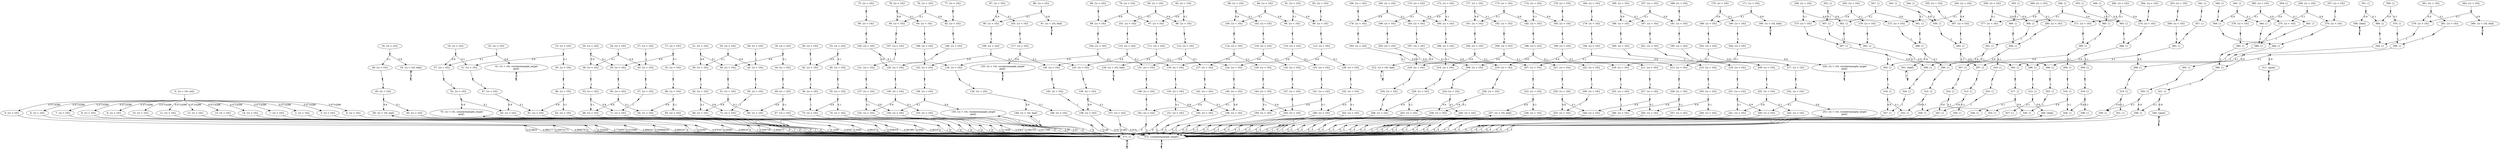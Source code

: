 digraph model {
	0 [ label = "0: {(c < 10), init}" ];
	1 [ label = "1: {(c < 10)}" ];
	2 [ label = "2: {(c < 10)}" ];
	3 [ label = "3: {(c < 10)}" ];
	4 [ label = "4: {(c < 10)}" ];
	5 [ label = "5: {(c < 10)}" ];
	6 [ label = "6: {(c < 10)}" ];
	7 [ label = "7: {(c < 10)}" ];
	8 [ label = "8: {(c < 10)}" ];
	9 [ label = "9: {(c < 10)}" ];
	10 [ label = "10: {(c < 10)}" ];
	11 [ label = "11: {(c < 10)}" ];
	12 [ label = "12: {(c < 10)}" ];
	13 [ label = "13: {(c < 10)}" ];
	14 [ label = "14: {(c < 10)}" ];
	15 [ label = "15: {(c < 10)}" ];
	16 [ label = "16: {(c < 10)}" ];
	17 [ label = "17: {(c < 10)}" ];
	18 [ label = "18: {(c < 10)}" ];
	19 [ label = "19: {(c < 10)}" ];
	20 [ label = "20: {(c < 10)}" ];
	21 [ label = "21: {(c < 10)}" ];
	22 [ label = "22: {(c < 10)}" ];
	23 [ label = "23: {(c < 10)}" ];
	24 [ label = "24: {(c < 10)}" ];
	25 [ label = "25: {(c < 10)}" ];
	26 [ label = "26: {(c < 10)}" ];
	27 [ label = "27: {(c < 10)}" ];
	28 [ label = "28: {(c < 10)}" ];
	29 [ label = "29: {(c < 10)}" ];
	30 [ label = "30: {(c < 10)}" ];
	31 [ label = "31: {(c < 10)}" ];
	32 [ label = "32: {(c < 10)}" ];
	33 [ label = "33: {(c < 10), bad}" ];
	34 [ label = "34: {(c < 10)}" ];
	35 [ label = "35: {(c < 10)}" ];
	36 [ label = "36: {(c < 10)}" ];
	37 [ label = "37: {(c < 10)}" ];
	38 [ label = "38: {(c < 10)}" ];
	39 [ label = "39: {(c < 10)}" ];
	40 [ label = "40: {(c < 10)}" ];
	41 [ label = "41: {(c < 10), counterexample_target
goal}" ];
	42 [ label = "42: {(c < 10)}" ];
	43 [ label = "43: {(c < 10)}" ];
	44 [ label = "44: {(c < 10)}" ];
	45 [ label = "45: {(c < 10)}" ];
	46 [ label = "46: {(c < 10)}" ];
	47 [ label = "47: {(c < 10)}" ];
	48 [ label = "48: {(c < 10)}" ];
	49 [ label = "49: {(c < 10)}" ];
	50 [ label = "50: {(c < 10)}" ];
	51 [ label = "51: {(c < 10)}" ];
	52 [ label = "52: {(c < 10)}" ];
	53 [ label = "53: {(c < 10)}" ];
	54 [ label = "54: {(c < 10)}" ];
	55 [ label = "55: {(c < 10)}" ];
	56 [ label = "56: {(c < 10)}" ];
	57 [ label = "57: {(c < 10)}" ];
	58 [ label = "58: {(c < 10)}" ];
	59 [ label = "59: {(c < 10), bad}" ];
	60 [ label = "60: {(c < 10)}" ];
	61 [ label = "61: {(c < 10)}" ];
	62 [ label = "62: {(c < 10)}" ];
	63 [ label = "63: {(c < 10)}" ];
	64 [ label = "64: {(c < 10)}" ];
	65 [ label = "65: {(c < 10)}" ];
	66 [ label = "66: {(c < 10)}" ];
	67 [ label = "67: {(c < 10)}" ];
	68 [ label = "68: {(c < 10)}" ];
	69 [ label = "69: {(c < 10)}" ];
	70 [ label = "70: {(c < 10), counterexample_target
goal}" ];
	71 [ label = "71: {(c < 10)}" ];
	72 [ label = "72: {(c < 10)}" ];
	73 [ label = "73: {(c < 10)}" ];
	74 [ label = "74: {(c < 10)}" ];
	75 [ label = "75: {(c < 10)}" ];
	76 [ label = "76: {(c < 10)}" ];
	77 [ label = "77: {(c < 10)}" ];
	78 [ label = "78: {(c < 10)}" ];
	79 [ label = "79: {(c < 10)}" ];
	80 [ label = "80: {(c < 10)}" ];
	81 [ label = "81: {(c < 10)}" ];
	82 [ label = "82: {(c < 10)}" ];
	83 [ label = "83: {(c < 10)}" ];
	84 [ label = "84: {(c < 10)}" ];
	85 [ label = "85: {(c < 10)}" ];
	86 [ label = "86: {(c < 10)}" ];
	87 [ label = "87: {(c < 10)}" ];
	88 [ label = "88: {(c < 10)}" ];
	89 [ label = "89: {(c < 10)}" ];
	90 [ label = "90: {(c < 10)}" ];
	91 [ label = "91: {(c < 10), bad}" ];
	92 [ label = "92: {(c < 10)}" ];
	93 [ label = "93: {(c < 10)}" ];
	94 [ label = "94: {(c < 10)}" ];
	95 [ label = "95: {(c < 10)}" ];
	96 [ label = "96: {(c < 10)}" ];
	97 [ label = "97: {(c < 10)}" ];
	98 [ label = "98: {(c < 10)}" ];
	99 [ label = "99: {(c < 10)}" ];
	100 [ label = "100: {(c < 10)}" ];
	101 [ label = "101: {(c < 10)}" ];
	102 [ label = "102: {(c < 10)}" ];
	103 [ label = "103: {(c < 10)}" ];
	104 [ label = "104: {(c < 10)}" ];
	105 [ label = "105: {(c < 10)}" ];
	106 [ label = "106: {(c < 10)}" ];
	107 [ label = "107: {(c < 10)}" ];
	108 [ label = "108: {(c < 10)}" ];
	109 [ label = "109: {(c < 10)}" ];
	110 [ label = "110: {(c < 10)}" ];
	111 [ label = "111: {(c < 10)}" ];
	112 [ label = "112: {(c < 10)}" ];
	113 [ label = "113: {(c < 10)}" ];
	114 [ label = "114: {(c < 10)}" ];
	115 [ label = "115: {(c < 10)}" ];
	116 [ label = "116: {(c < 10)}" ];
	117 [ label = "117: {(c < 10)}" ];
	118 [ label = "118: {(c < 10)}" ];
	119 [ label = "119: {(c < 10)}" ];
	120 [ label = "120: {(c < 10)}" ];
	121 [ label = "121: {(c < 10)}" ];
	122 [ label = "122: {(c < 10)}" ];
	123 [ label = "123: {(c < 10)}" ];
	124 [ label = "124: {(c < 10)}" ];
	125 [ label = "125: {(c < 10)}" ];
	126 [ label = "126: {(c < 10), bad}" ];
	127 [ label = "127: {(c < 10)}" ];
	128 [ label = "128: {(c < 10)}" ];
	129 [ label = "129: {(c < 10)}" ];
	130 [ label = "130: {(c < 10)}" ];
	131 [ label = "131: {(c < 10)}" ];
	132 [ label = "132: {(c < 10)}" ];
	133 [ label = "133: {(c < 10), counterexample_target
goal}" ];
	134 [ label = "134: {(c < 10)}" ];
	135 [ label = "135: {(c < 10)}" ];
	136 [ label = "136: {(c < 10)}" ];
	137 [ label = "137: {(c < 10)}" ];
	138 [ label = "138: {(c < 10)}" ];
	139 [ label = "139: {(c < 10)}" ];
	140 [ label = "140: {(c < 10)}" ];
	141 [ label = "141: {(c < 10)}" ];
	142 [ label = "142: {(c < 10)}" ];
	143 [ label = "143: {(c < 10)}" ];
	144 [ label = "144: {(c < 10)}" ];
	145 [ label = "145: {(c < 10)}" ];
	146 [ label = "146: {(c < 10)}" ];
	147 [ label = "147: {(c < 10)}" ];
	148 [ label = "148: {(c < 10), bad}" ];
	149 [ label = "149: {(c < 10)}" ];
	150 [ label = "150: {(c < 10)}" ];
	151 [ label = "151: {(c < 10)}" ];
	152 [ label = "152: {(c < 10)}" ];
	153 [ label = "153: {(c < 10)}" ];
	154 [ label = "154: {(c < 10)}" ];
	155 [ label = "155: {(c < 10), counterexample_target
goal}" ];
	156 [ label = "156: {(c < 10)}" ];
	157 [ label = "157: {(c < 10)}" ];
	158 [ label = "158: {(c < 10)}" ];
	159 [ label = "159: {(c < 10)}" ];
	160 [ label = "160: {(c < 10)}" ];
	161 [ label = "161: {(c < 10)}" ];
	162 [ label = "162: {(c < 10)}" ];
	163 [ label = "163: {(c < 10)}" ];
	164 [ label = "164: {(c < 10)}" ];
	165 [ label = "165: {(c < 10)}" ];
	166 [ label = "166: {(c < 10)}" ];
	167 [ label = "167: {(c < 10)}" ];
	168 [ label = "168: {(c < 10)}" ];
	169 [ label = "169: {(c < 10)}" ];
	170 [ label = "170: {(c < 10)}" ];
	171 [ label = "171: {(c < 10)}" ];
	172 [ label = "172: {(c < 10)}" ];
	173 [ label = "173: {(c < 10)}" ];
	174 [ label = "174: {(c < 10)}" ];
	175 [ label = "175: {(c < 10)}" ];
	176 [ label = "176: {(c < 10)}" ];
	177 [ label = "177: {(c < 10)}" ];
	178 [ label = "178: {(c < 10)}" ];
	179 [ label = "179: {(c < 10)}" ];
	180 [ label = "180: {(c < 10), bad}" ];
	181 [ label = "181: {(c < 10)}" ];
	182 [ label = "182: {(c < 10)}" ];
	183 [ label = "183: {(c < 10)}" ];
	184 [ label = "184: {(c < 10)}" ];
	185 [ label = "185: {(c < 10)}" ];
	186 [ label = "186: {(c < 10)}" ];
	187 [ label = "187: {(c < 10)}" ];
	188 [ label = "188: {(c < 10)}" ];
	189 [ label = "189: {(c < 10)}" ];
	190 [ label = "190: {(c < 10)}" ];
	191 [ label = "191: {(c < 10)}" ];
	192 [ label = "192: {(c < 10)}" ];
	193 [ label = "193: {(c < 10)}" ];
	194 [ label = "194: {(c < 10)}" ];
	195 [ label = "195: {(c < 10)}" ];
	196 [ label = "196: {(c < 10)}" ];
	197 [ label = "197: {(c < 10)}" ];
	198 [ label = "198: {(c < 10)}" ];
	199 [ label = "199: {(c < 10)}" ];
	200 [ label = "200: {(c < 10)}" ];
	201 [ label = "201: {(c < 10)}" ];
	202 [ label = "202: {(c < 10)}" ];
	203 [ label = "203: {(c < 10)}" ];
	204 [ label = "204: {(c < 10)}" ];
	205 [ label = "205: {(c < 10)}" ];
	206 [ label = "206: {(c < 10)}" ];
	207 [ label = "207: {(c < 10)}" ];
	208 [ label = "208: {(c < 10)}" ];
	209 [ label = "209: {(c < 10)}" ];
	210 [ label = "210: {(c < 10)}" ];
	211 [ label = "211: {(c < 10)}" ];
	212 [ label = "212: {(c < 10), bad}" ];
	213 [ label = "213: {(c < 10)}" ];
	214 [ label = "214: {(c < 10)}" ];
	215 [ label = "215: {(c < 10)}" ];
	216 [ label = "216: {(c < 10)}" ];
	217 [ label = "217: {(c < 10)}" ];
	218 [ label = "218: {(c < 10)}" ];
	219 [ label = "219: {(c < 10)}" ];
	220 [ label = "220: {(c < 10), counterexample_target
goal}" ];
	221 [ label = "221: {(c < 10)}" ];
	222 [ label = "222: {(c < 10)}" ];
	223 [ label = "223: {(c < 10)}" ];
	224 [ label = "224: {(c < 10)}" ];
	225 [ label = "225: {(c < 10)}" ];
	226 [ label = "226: {(c < 10)}" ];
	227 [ label = "227: {(c < 10)}" ];
	228 [ label = "228: {(c < 10)}" ];
	229 [ label = "229: {(c < 10)}" ];
	230 [ label = "230: {(c < 10)}" ];
	231 [ label = "231: {(c < 10)}" ];
	232 [ label = "232: {(c < 10)}" ];
	233 [ label = "233: {(c < 10)}" ];
	234 [ label = "234: {(c < 10)}" ];
	235 [ label = "235: {(c < 10)}" ];
	236 [ label = "236: {(c < 10)}" ];
	237 [ label = "237: {(c < 10), bad}" ];
	238 [ label = "238: {(c < 10)}" ];
	239 [ label = "239: {(c < 10)}" ];
	240 [ label = "240: {(c < 10)}" ];
	241 [ label = "241: {(c < 10)}" ];
	242 [ label = "242: {(c < 10)}" ];
	243 [ label = "243: {(c < 10)}" ];
	244 [ label = "244: {(c < 10)}" ];
	245 [ label = "245: {(c < 10)}" ];
	246 [ label = "246: {(c < 10)}" ];
	247 [ label = "247: {(c < 10)}" ];
	248 [ label = "248: {(c < 10)}" ];
	249 [ label = "249: {(c < 10)}" ];
	250 [ label = "250: {(c < 10)}" ];
	251 [ label = "251: {(c < 10), counterexample_target
goal}" ];
	252 [ label = "252: {(c < 10)}" ];
	253 [ label = "253: {(c < 10)}" ];
	254 [ label = "254: {(c < 10)}" ];
	255 [ label = "255: {(c < 10)}" ];
	256 [ label = "256: {(c < 10)}" ];
	257 [ label = "257: {(c < 10)}" ];
	258 [ label = "258: {(c < 10)}" ];
	259 [ label = "259: {(c < 10)}" ];
	260 [ label = "260: {(c < 10)}" ];
	261 [ label = "261: {(c < 10)}" ];
	262 [ label = "262: {(c < 10)}" ];
	263 [ label = "263: {(c < 10)}" ];
	264 [ label = "264: {(c < 10)}" ];
	265 [ label = "265: {(c < 10)}" ];
	266 [ label = "266: {(c < 10)}" ];
	267 [ label = "267: {(c < 10)}" ];
	268 [ label = "268: {(c < 10)}" ];
	269 [ label = "269: {(c < 10), bad}" ];
	270 [ label = "270: {(c < 10)}" ];
	271 [ label = "271: {(c < 10)}" ];
	272 [ label = "272: {(c < 10)}" ];
	273 [ label = "273: {(c < 10)}" ];
	274 [ label = "274: {(c < 10)}" ];
	275 [ label = "275: {(c < 10)}" ];
	276 [ label = "276: {(c < 10)}" ];
	277 [ label = "277: {(c < 10)}" ];
	278 [ label = "278: {(c < 10)}" ];
	279 [ label = "279: {(c < 10)}" ];
	280 [ label = "280: {(c < 10)}" ];
	281 [ label = "281: {(c < 10)}" ];
	282 [ label = "282: {}" ];
	283 [ label = "283: {}" ];
	284 [ label = "284: {}" ];
	285 [ label = "285: {}" ];
	286 [ label = "286: {}" ];
	287 [ label = "287: {}" ];
	288 [ label = "288: {}" ];
	289 [ label = "289: {}" ];
	290 [ label = "290: {}" ];
	291 [ label = "291: {}" ];
	292 [ label = "292: {}" ];
	293 [ label = "293: {}" ];
	294 [ label = "294: {}" ];
	295 [ label = "295: {}" ];
	296 [ label = "296: {}" ];
	297 [ label = "297: {}" ];
	298 [ label = "298: {}" ];
	299 [ label = "299: {}" ];
	300 [ label = "300: {}" ];
	301 [ label = "301: {bad}" ];
	302 [ label = "302: {}" ];
	303 [ label = "303: {}" ];
	304 [ label = "304: {}" ];
	305 [ label = "305: {}" ];
	306 [ label = "306: {}" ];
	307 [ label = "307: {}" ];
	308 [ label = "308: {}" ];
	309 [ label = "309: {}" ];
	310 [ label = "310: {}" ];
	311 [ label = "311: {goal}" ];
	312 [ label = "312: {}" ];
	313 [ label = "313: {}" ];
	314 [ label = "314: {}" ];
	315 [ label = "315: {}" ];
	316 [ label = "316: {}" ];
	317 [ label = "317: {}" ];
	318 [ label = "318: {}" ];
	319 [ label = "319: {}" ];
	320 [ label = "320: {}" ];
	321 [ label = "321: {}" ];
	322 [ label = "322: {}" ];
	323 [ label = "323: {}" ];
	324 [ label = "324: {}" ];
	325 [ label = "325: {}" ];
	326 [ label = "326: {bad}" ];
	327 [ label = "327: {}" ];
	328 [ label = "328: {}" ];
	329 [ label = "329: {}" ];
	330 [ label = "330: {}" ];
	331 [ label = "331: {}" ];
	332 [ label = "332: {}" ];
	333 [ label = "333: {}" ];
	334 [ label = "334: {}" ];
	335 [ label = "335: {}" ];
	336 [ label = "336: {}" ];
	337 [ label = "337: {}" ];
	338 [ label = "338: {}" ];
	339 [ label = "339: {}" ];
	340 [ label = "340: {goal}" ];
	341 [ label = "341: {}" ];
	342 [ label = "342: {}" ];
	343 [ label = "343: {}" ];
	344 [ label = "344: {}" ];
	345 [ label = "345: {}" ];
	346 [ label = "346: {}" ];
	347 [ label = "347: {}" ];
	348 [ label = "348: {}" ];
	349 [ label = "349: {}" ];
	350 [ label = "350: {}" ];
	351 [ label = "351: {}" ];
	352 [ label = "352: {}" ];
	353 [ label = "353: {}" ];
	354 [ label = "354: {}" ];
	355 [ label = "355: {}" ];
	356 [ label = "356: {}" ];
	357 [ label = "357: {}" ];
	358 [ label = "358: {bad}" ];
	359 [ label = "359: {}" ];
	360 [ label = "360: {}" ];
	361 [ label = "361: {}" ];
	362 [ label = "362: {}" ];
	363 [ label = "363: {}" ];
	364 [ label = "364: {}" ];
	365 [ label = "365: {}" ];
	366 [ label = "366: {}" ];
	367 [ label = "367: {}" ];
	368 [ label = "368: {}" ];
	369 [ label = "369: {}" ];
	370 [ label = "370: {}" ];
	371 [ label = "371: {}" ];
	372 [ label = "372: {counterexample_target}" ];
	"0c0" [shape = "point"];
	0 -> "0c0";
	"0c0" -> 1 [ label= "0.0714286" ];
	"0c0" -> 2 [ label= "0.0714286" ];
	"0c0" -> 3 [ label= "0.0714286" ];
	"0c0" -> 4 [ label= "0.0714286" ];
	"0c0" -> 5 [ label= "0.0714286" ];
	"0c0" -> 6 [ label= "0.0714286" ];
	"0c0" -> 7 [ label= "0.0714286" ];
	"0c0" -> 8 [ label= "0.0714286" ];
	"0c0" -> 9 [ label= "0.0714286" ];
	"0c0" -> 10 [ label= "0.0714286" ];
	"0c0" -> 11 [ label= "0.0714286" ];
	"0c0" -> 12 [ label= "0.0714286" ];
	"0c0" -> 13 [ label= "0.0714286" ];
	"0c0" -> 14 [ label= "0.0714286" ];
	"1c0" [shape = "point"];
	1 -> "1c0";
	"1c0" -> 371 [ label= "0.000729" ];
	"1c0" -> 372 [ label= "0.999271" ];
	"2c0" [shape = "point"];
	2 -> "2c0";
	"2c0" -> 371 [ label= "0" ];
	"2c0" -> 372 [ label= "1" ];
	"3c0" [shape = "point"];
	3 -> "3c0";
	"3c0" -> 371 [ label= "0" ];
	"3c0" -> 372 [ label= "1" ];
	"4c0" [shape = "point"];
	4 -> "4c0";
	"4c0" -> 371 [ label= "0" ];
	"4c0" -> 372 [ label= "1" ];
	"5c0" [shape = "point"];
	5 -> "5c0";
	"5c0" -> 371 [ label= "0.014823" ];
	"5c0" -> 372 [ label= "0.985177" ];
	"6c0" [shape = "point"];
	6 -> "6c0";
	"6c0" -> 371 [ label= "0.00072171" ];
	"6c0" -> 372 [ label= "0.999278" ];
	"7c0" [shape = "point"];
	7 -> "7c0";
	"7c0" -> 371 [ label= "0" ];
	"7c0" -> 372 [ label= "1" ];
	"8c0" [shape = "point"];
	8 -> "8c0";
	"8c0" -> 371 [ label= "0.225045" ];
	"8c0" -> 372 [ label= "0.774955" ];
	"9c0" [shape = "point"];
	9 -> "9c0";
	"9c0" -> 371 [ label= "0.015569" ];
	"9c0" -> 372 [ label= "0.984431" ];
	"10c0" [shape = "point"];
	10 -> "10c0";
	"10c0" -> 371 [ label= "0.00080919" ];
	"10c0" -> 372 [ label= "0.999191" ];
	"11c0" [shape = "point"];
	11 -> "11c0";
	"11c0" -> 371 [ label= "0" ];
	"11c0" -> 372 [ label= "1" ];
	"12c0" [shape = "point"];
	12 -> "12c0";
	"12c0" -> 371 [ label= "0.02367" ];
	"12c0" -> 372 [ label= "0.97633" ];
	"13c0" [shape = "point"];
	13 -> "13c0";
	"13c0" -> 371 [ label= "0.00081" ];
	"13c0" -> 372 [ label= "0.99919" ];
	"14c0" [shape = "point"];
	14 -> "14c0";
	"14c0" -> 371 [ label= "0" ];
	"14c0" -> 372 [ label= "1" ];
	"15c0" [shape = "point"];
	15 -> "15c0";
	"15c0" -> 30 [ label= "0.1" ];
	"15c0" -> 31 [ label= "0.9" ];
	"16c0" [shape = "point"];
	16 -> "16c0";
	"16c0" -> 29 [ label= "0.1" ];
	"16c0" -> 33 [ label= "0.9" ];
	"17c0" [shape = "point"];
	17 -> "17c0";
	"17c0" -> 32 [ label= "0.1" ];
	"17c0" -> 35 [ label= "0.9" ];
	"18c0" [shape = "point"];
	18 -> "18c0";
	"18c0" -> 34 [ label= "0.1" ];
	"18c0" -> 36 [ label= "0.9" ];
	"19c0" [shape = "point"];
	19 -> "19c0";
	"19c0" -> 31 [ label= "0.1" ];
	"19c0" -> 37 [ label= "0.9" ];
	"20c0" [shape = "point"];
	20 -> "20c0";
	"20c0" -> 35 [ label= "0.1" ];
	"20c0" -> 38 [ label= "0.9" ];
	"21c0" [shape = "point"];
	21 -> "21c0";
	"21c0" -> 36 [ label= "0.1" ];
	"21c0" -> 39 [ label= "0.9" ];
	"22c0" [shape = "point"];
	22 -> "22c0";
	"22c0" -> 37 [ label= "0.1" ];
	"22c0" -> 41 [ label= "0.9" ];
	"23c0" [shape = "point"];
	23 -> "23c0";
	"23c0" -> 40 [ label= "0.1" ];
	"23c0" -> 42 [ label= "0.9" ];
	"24c0" [shape = "point"];
	24 -> "24c0";
	"24c0" -> 38 [ label= "0.1" ];
	"24c0" -> 43 [ label= "0.9" ];
	"25c0" [shape = "point"];
	25 -> "25c0";
	"25c0" -> 39 [ label= "0.1" ];
	"25c0" -> 44 [ label= "0.9" ];
	"26c0" [shape = "point"];
	26 -> "26c0";
	"26c0" -> 42 [ label= "1" ];
	"27c0" [shape = "point"];
	27 -> "27c0";
	"27c0" -> 43 [ label= "1" ];
	"28c0" [shape = "point"];
	28 -> "28c0";
	"28c0" -> 44 [ label= "1" ];
	"29c0" [shape = "point"];
	29 -> "29c0";
	"29c0" -> 45 [ label= "1" ];
	"30c0" [shape = "point"];
	30 -> "30c0";
	"30c0" -> 46 [ label= "1" ];
	"31c0" [shape = "point"];
	31 -> "31c0";
	"31c0" -> 47 [ label= "1" ];
	"32c0" [shape = "point"];
	32 -> "32c0";
	"32c0" -> 48 [ label= "1" ];
	"33c0" [shape = "point"];
	33 -> "33c0";
	"33c0" -> 33 [ label= "1" ];
	"34c0" [shape = "point"];
	34 -> "34c0";
	"34c0" -> 49 [ label= "1" ];
	"35c0" [shape = "point"];
	35 -> "35c0";
	"35c0" -> 50 [ label= "1" ];
	"36c0" [shape = "point"];
	36 -> "36c0";
	"36c0" -> 51 [ label= "1" ];
	"37c0" [shape = "point"];
	37 -> "37c0";
	"37c0" -> 52 [ label= "1" ];
	"38c0" [shape = "point"];
	38 -> "38c0";
	"38c0" -> 53 [ label= "1" ];
	"39c0" [shape = "point"];
	39 -> "39c0";
	"39c0" -> 54 [ label= "1" ];
	"40c0" [shape = "point"];
	40 -> "40c0";
	"40c0" -> 55 [ label= "1" ];
	"41c0" [shape = "point"];
	41 -> "41c0";
	"41c0" -> 41 [ label= "1" ];
	"42c0" [shape = "point"];
	42 -> "42c0";
	"42c0" -> 56 [ label= "1" ];
	"43c0" [shape = "point"];
	43 -> "43c0";
	"43c0" -> 57 [ label= "1" ];
	"44c0" [shape = "point"];
	44 -> "44c0";
	"44c0" -> 58 [ label= "1" ];
	"45c0" [shape = "point"];
	45 -> "45c0";
	"45c0" -> 59 [ label= "0.9" ];
	"45c0" -> 60 [ label= "0.1" ];
	"46c0" [shape = "point"];
	46 -> "46c0";
	"46c0" -> 61 [ label= "0.9" ];
	"46c0" -> 62 [ label= "0.1" ];
	"47c0" [shape = "point"];
	47 -> "47c0";
	"47c0" -> 61 [ label= "0.1" ];
	"47c0" -> 63 [ label= "0.9" ];
	"48c0" [shape = "point"];
	48 -> "48c0";
	"48c0" -> 64 [ label= "0.9" ];
	"48c0" -> 65 [ label= "0.1" ];
	"49c0" [shape = "point"];
	49 -> "49c0";
	"49c0" -> 66 [ label= "0.9" ];
	"49c0" -> 67 [ label= "0.1" ];
	"50c0" [shape = "point"];
	50 -> "50c0";
	"50c0" -> 64 [ label= "0.1" ];
	"50c0" -> 68 [ label= "0.9" ];
	"51c0" [shape = "point"];
	51 -> "51c0";
	"51c0" -> 66 [ label= "0.1" ];
	"51c0" -> 69 [ label= "0.9" ];
	"52c0" [shape = "point"];
	52 -> "52c0";
	"52c0" -> 63 [ label= "0.1" ];
	"52c0" -> 70 [ label= "0.9" ];
	"53c0" [shape = "point"];
	53 -> "53c0";
	"53c0" -> 68 [ label= "0.1" ];
	"53c0" -> 71 [ label= "0.9" ];
	"54c0" [shape = "point"];
	54 -> "54c0";
	"54c0" -> 69 [ label= "0.1" ];
	"54c0" -> 72 [ label= "0.9" ];
	"55c0" [shape = "point"];
	55 -> "55c0";
	"55c0" -> 73 [ label= "0.9" ];
	"55c0" -> 74 [ label= "0.1" ];
	"56c0" [shape = "point"];
	56 -> "56c0";
	"56c0" -> 73 [ label= "1" ];
	"57c0" [shape = "point"];
	57 -> "57c0";
	"57c0" -> 71 [ label= "1" ];
	"58c0" [shape = "point"];
	58 -> "58c0";
	"58c0" -> 72 [ label= "1" ];
	"59c0" [shape = "point"];
	59 -> "59c0";
	"59c0" -> 59 [ label= "1" ];
	"60c0" [shape = "point"];
	60 -> "60c0";
	"60c0" -> 371 [ label= "0" ];
	"60c0" -> 372 [ label= "1" ];
	"61c0" [shape = "point"];
	61 -> "61c0";
	"61c0" -> 371 [ label= "0.0081" ];
	"61c0" -> 372 [ label= "0.9919" ];
	"62c0" [shape = "point"];
	62 -> "62c0";
	"62c0" -> 371 [ label= "0" ];
	"62c0" -> 372 [ label= "1" ];
	"63c0" [shape = "point"];
	63 -> "63c0";
	"63c0" -> 371 [ label= "0.1638" ];
	"63c0" -> 372 [ label= "0.8362" ];
	"64c0" [shape = "point"];
	64 -> "64c0";
	"64c0" -> 371 [ label= "0" ];
	"64c0" -> 372 [ label= "1" ];
	"65c0" [shape = "point"];
	65 -> "65c0";
	"65c0" -> 371 [ label= "0" ];
	"65c0" -> 372 [ label= "1" ];
	"66c0" [shape = "point"];
	66 -> "66c0";
	"66c0" -> 371 [ label= "0" ];
	"66c0" -> 372 [ label= "1" ];
	"67c0" [shape = "point"];
	67 -> "67c0";
	"67c0" -> 371 [ label= "0" ];
	"67c0" -> 372 [ label= "1" ];
	"68c0" [shape = "point"];
	68 -> "68c0";
	"68c0" -> 371 [ label= "0.008019" ];
	"68c0" -> 372 [ label= "0.991981" ];
	"69c0" [shape = "point"];
	69 -> "69c0";
	"69c0" -> 371 [ label= "0" ];
	"69c0" -> 372 [ label= "1" ];
	"70c0" [shape = "point"];
	70 -> "70c0";
	"70c0" -> 70 [ label= "1" ];
	"71c0" [shape = "point"];
	71 -> "71c0";
	"71c0" -> 371 [ label= "0.0081" ];
	"71c0" -> 372 [ label= "0.9919" ];
	"72c0" [shape = "point"];
	72 -> "72c0";
	"72c0" -> 371 [ label= "0" ];
	"72c0" -> 372 [ label= "1" ];
	"73c0" [shape = "point"];
	73 -> "73c0";
	"73c0" -> 371 [ label= "0.1638" ];
	"73c0" -> 372 [ label= "0.8362" ];
	"74c0" [shape = "point"];
	74 -> "74c0";
	"74c0" -> 371 [ label= "0.082701" ];
	"74c0" -> 372 [ label= "0.917299" ];
	"75c0" [shape = "point"];
	75 -> "75c0";
	"75c0" -> 90 [ label= "1" ];
	"76c0" [shape = "point"];
	76 -> "76c0";
	"76c0" -> 92 [ label= "0.9" ];
	"76c0" -> 93 [ label= "0.1" ];
	"77c0" [shape = "point"];
	77 -> "77c0";
	"77c0" -> 92 [ label= "1" ];
	"78c0" [shape = "point"];
	78 -> "78c0";
	"78c0" -> 93 [ label= "0.9" ];
	"78c0" -> 94 [ label= "0.1" ];
	"79c0" [shape = "point"];
	79 -> "79c0";
	"79c0" -> 89 [ label= "0.9" ];
	"79c0" -> 97 [ label= "0.1" ];
	"80c0" [shape = "point"];
	80 -> "80c0";
	"80c0" -> 89 [ label= "1" ];
	"81c0" [shape = "point"];
	81 -> "81c0";
	"81c0" -> 96 [ label= "0.1" ];
	"81c0" -> 99 [ label= "0.9" ];
	"82c0" [shape = "point"];
	82 -> "82c0";
	"82c0" -> 99 [ label= "1" ];
	"83c0" [shape = "point"];
	83 -> "83c0";
	"83c0" -> 97 [ label= "0.9" ];
	"83c0" -> 98 [ label= "0.1" ];
	"84c0" [shape = "point"];
	84 -> "84c0";
	"84c0" -> 96 [ label= "0.9" ];
	"84c0" -> 100 [ label= "0.1" ];
	"85c0" [shape = "point"];
	85 -> "85c0";
	"85c0" -> 98 [ label= "0.9" ];
	"85c0" -> 101 [ label= "0.1" ];
	"86c0" [shape = "point"];
	86 -> "86c0";
	"86c0" -> 100 [ label= "0.9" ];
	"86c0" -> 102 [ label= "0.1" ];
	"87c0" [shape = "point"];
	87 -> "87c0";
	"87c0" -> 95 [ label= "0.9" ];
	"87c0" -> 103 [ label= "0.1" ];
	"88c0" [shape = "point"];
	88 -> "88c0";
	"88c0" -> 91 [ label= "0.9" ];
	"88c0" -> 95 [ label= "0.1" ];
	"89c0" [shape = "point"];
	89 -> "89c0";
	"89c0" -> 104 [ label= "1" ];
	"90c0" [shape = "point"];
	90 -> "90c0";
	"90c0" -> 105 [ label= "1" ];
	"91c0" [shape = "point"];
	91 -> "91c0";
	"91c0" -> 91 [ label= "1" ];
	"92c0" [shape = "point"];
	92 -> "92c0";
	"92c0" -> 106 [ label= "1" ];
	"93c0" [shape = "point"];
	93 -> "93c0";
	"93c0" -> 107 [ label= "1" ];
	"94c0" [shape = "point"];
	94 -> "94c0";
	"94c0" -> 108 [ label= "1" ];
	"95c0" [shape = "point"];
	95 -> "95c0";
	"95c0" -> 109 [ label= "1" ];
	"96c0" [shape = "point"];
	96 -> "96c0";
	"96c0" -> 110 [ label= "1" ];
	"97c0" [shape = "point"];
	97 -> "97c0";
	"97c0" -> 111 [ label= "1" ];
	"98c0" [shape = "point"];
	98 -> "98c0";
	"98c0" -> 112 [ label= "1" ];
	"99c0" [shape = "point"];
	99 -> "99c0";
	"99c0" -> 113 [ label= "1" ];
	"100c0" [shape = "point"];
	100 -> "100c0";
	"100c0" -> 114 [ label= "1" ];
	"101c0" [shape = "point"];
	101 -> "101c0";
	"101c0" -> 115 [ label= "1" ];
	"102c0" [shape = "point"];
	102 -> "102c0";
	"102c0" -> 116 [ label= "1" ];
	"103c0" [shape = "point"];
	103 -> "103c0";
	"103c0" -> 117 [ label= "1" ];
	"104c0" [shape = "point"];
	104 -> "104c0";
	"104c0" -> 118 [ label= "0.9" ];
	"104c0" -> 119 [ label= "0.1" ];
	"105c0" [shape = "point"];
	105 -> "105c0";
	"105c0" -> 118 [ label= "0.1" ];
	"105c0" -> 120 [ label= "0.9" ];
	"106c0" [shape = "point"];
	106 -> "106c0";
	"106c0" -> 120 [ label= "1" ];
	"107c0" [shape = "point"];
	107 -> "107c0";
	"107c0" -> 121 [ label= "1" ];
	"108c0" [shape = "point"];
	108 -> "108c0";
	"108c0" -> 122 [ label= "1" ];
	"109c0" [shape = "point"];
	109 -> "109c0";
	"109c0" -> 122 [ label= "0.9" ];
	"109c0" -> 123 [ label= "0.1" ];
	"110c0" [shape = "point"];
	110 -> "110c0";
	"110c0" -> 124 [ label= "0.9" ];
	"110c0" -> 125 [ label= "0.1" ];
	"111c0" [shape = "point"];
	111 -> "111c0";
	"111c0" -> 124 [ label= "0.1" ];
	"111c0" -> 126 [ label= "0.9" ];
	"112c0" [shape = "point"];
	112 -> "112c0";
	"112c0" -> 123 [ label= "0.9" ];
	"112c0" -> 127 [ label= "0.1" ];
	"113c0" [shape = "point"];
	113 -> "113c0";
	"113c0" -> 119 [ label= "0.9" ];
	"113c0" -> 128 [ label= "0.1" ];
	"114c0" [shape = "point"];
	114 -> "114c0";
	"114c0" -> 127 [ label= "0.9" ];
	"114c0" -> 129 [ label= "0.1" ];
	"115c0" [shape = "point"];
	115 -> "115c0";
	"115c0" -> 130 [ label= "0.9" ];
	"115c0" -> 131 [ label= "0.1" ];
	"116c0" [shape = "point"];
	116 -> "116c0";
	"116c0" -> 131 [ label= "0.9" ];
	"116c0" -> 132 [ label= "0.1" ];
	"117c0" [shape = "point"];
	117 -> "117c0";
	"117c0" -> 130 [ label= "0.1" ];
	"117c0" -> 133 [ label= "0.9" ];
	"118c0" [shape = "point"];
	118 -> "118c0";
	"118c0" -> 134 [ label= "1" ];
	"119c0" [shape = "point"];
	119 -> "119c0";
	"119c0" -> 135 [ label= "1" ];
	"120c0" [shape = "point"];
	120 -> "120c0";
	"120c0" -> 136 [ label= "1" ];
	"121c0" [shape = "point"];
	121 -> "121c0";
	"121c0" -> 137 [ label= "1" ];
	"122c0" [shape = "point"];
	122 -> "122c0";
	"122c0" -> 138 [ label= "1" ];
	"123c0" [shape = "point"];
	123 -> "123c0";
	"123c0" -> 139 [ label= "1" ];
	"124c0" [shape = "point"];
	124 -> "124c0";
	"124c0" -> 140 [ label= "1" ];
	"125c0" [shape = "point"];
	125 -> "125c0";
	"125c0" -> 141 [ label= "1" ];
	"126c0" [shape = "point"];
	126 -> "126c0";
	"126c0" -> 126 [ label= "1" ];
	"127c0" [shape = "point"];
	127 -> "127c0";
	"127c0" -> 142 [ label= "1" ];
	"128c0" [shape = "point"];
	128 -> "128c0";
	"128c0" -> 143 [ label= "1" ];
	"129c0" [shape = "point"];
	129 -> "129c0";
	"129c0" -> 144 [ label= "1" ];
	"130c0" [shape = "point"];
	130 -> "130c0";
	"130c0" -> 145 [ label= "1" ];
	"131c0" [shape = "point"];
	131 -> "131c0";
	"131c0" -> 146 [ label= "1" ];
	"132c0" [shape = "point"];
	132 -> "132c0";
	"132c0" -> 147 [ label= "1" ];
	"133c0" [shape = "point"];
	133 -> "133c0";
	"133c0" -> 133 [ label= "1" ];
	"134c0" [shape = "point"];
	134 -> "134c0";
	"134c0" -> 148 [ label= "0.9" ];
	"134c0" -> 149 [ label= "0.1" ];
	"135c0" [shape = "point"];
	135 -> "135c0";
	"135c0" -> 150 [ label= "0.9" ];
	"135c0" -> 151 [ label= "0.1" ];
	"136c0" [shape = "point"];
	136 -> "136c0";
	"136c0" -> 152 [ label= "0.9" ];
	"136c0" -> 153 [ label= "0.1" ];
	"137c0" [shape = "point"];
	137 -> "137c0";
	"137c0" -> 152 [ label= "0.1" ];
	"137c0" -> 154 [ label= "0.9" ];
	"138c0" [shape = "point"];
	138 -> "138c0";
	"138c0" -> 154 [ label= "0.1" ];
	"138c0" -> 155 [ label= "0.9" ];
	"139c0" [shape = "point"];
	139 -> "139c0";
	"139c0" -> 156 [ label= "0.9" ];
	"139c0" -> 157 [ label= "0.1" ];
	"140c0" [shape = "point"];
	140 -> "140c0";
	"140c0" -> 150 [ label= "0.1" ];
	"140c0" -> 158 [ label= "0.9" ];
	"141c0" [shape = "point"];
	141 -> "141c0";
	"141c0" -> 159 [ label= "0.9" ];
	"141c0" -> 160 [ label= "0.1" ];
	"142c0" [shape = "point"];
	142 -> "142c0";
	"142c0" -> 158 [ label= "0.1" ];
	"142c0" -> 161 [ label= "0.9" ];
	"143c0" [shape = "point"];
	143 -> "143c0";
	"143c0" -> 160 [ label= "0.9" ];
	"143c0" -> 162 [ label= "0.1" ];
	"144c0" [shape = "point"];
	144 -> "144c0";
	"144c0" -> 159 [ label= "0.1" ];
	"144c0" -> 163 [ label= "0.9" ];
	"145c0" [shape = "point"];
	145 -> "145c0";
	"145c0" -> 156 [ label= "1" ];
	"146c0" [shape = "point"];
	146 -> "146c0";
	"146c0" -> 161 [ label= "1" ];
	"147c0" [shape = "point"];
	147 -> "147c0";
	"147c0" -> 163 [ label= "1" ];
	"148c0" [shape = "point"];
	148 -> "148c0";
	"148c0" -> 148 [ label= "1" ];
	"149c0" [shape = "point"];
	149 -> "149c0";
	"149c0" -> 371 [ label= "0" ];
	"149c0" -> 372 [ label= "1" ];
	"150c0" [shape = "point"];
	150 -> "150c0";
	"150c0" -> 371 [ label= "0" ];
	"150c0" -> 372 [ label= "1" ];
	"151c0" [shape = "point"];
	151 -> "151c0";
	"151c0" -> 371 [ label= "0" ];
	"151c0" -> 372 [ label= "1" ];
	"152c0" [shape = "point"];
	152 -> "152c0";
	"152c0" -> 371 [ label= "0" ];
	"152c0" -> 372 [ label= "1" ];
	"153c0" [shape = "point"];
	153 -> "153c0";
	"153c0" -> 371 [ label= "0" ];
	"153c0" -> 372 [ label= "1" ];
	"154c0" [shape = "point"];
	154 -> "154c0";
	"154c0" -> 371 [ label= "0.09" ];
	"154c0" -> 372 [ label= "0.91" ];
	"155c0" [shape = "point"];
	155 -> "155c0";
	"155c0" -> 155 [ label= "1" ];
	"156c0" [shape = "point"];
	156 -> "156c0";
	"156c0" -> 371 [ label= "0.09" ];
	"156c0" -> 372 [ label= "0.91" ];
	"157c0" [shape = "point"];
	157 -> "157c0";
	"157c0" -> 371 [ label= "0.081" ];
	"157c0" -> 372 [ label= "0.919" ];
	"158c0" [shape = "point"];
	158 -> "158c0";
	"158c0" -> 371 [ label= "0" ];
	"158c0" -> 372 [ label= "1" ];
	"159c0" [shape = "point"];
	159 -> "159c0";
	"159c0" -> 371 [ label= "0" ];
	"159c0" -> 372 [ label= "1" ];
	"160c0" [shape = "point"];
	160 -> "160c0";
	"160c0" -> 371 [ label= "0" ];
	"160c0" -> 372 [ label= "1" ];
	"161c0" [shape = "point"];
	161 -> "161c0";
	"161c0" -> 371 [ label= "0" ];
	"161c0" -> 372 [ label= "1" ];
	"162c0" [shape = "point"];
	162 -> "162c0";
	"162c0" -> 371 [ label= "0" ];
	"162c0" -> 372 [ label= "1" ];
	"163c0" [shape = "point"];
	163 -> "163c0";
	"163c0" -> 371 [ label= "0" ];
	"163c0" -> 372 [ label= "1" ];
	"164c0" [shape = "point"];
	164 -> "164c0";
	"164c0" -> 179 [ label= "1" ];
	"165c0" [shape = "point"];
	165 -> "165c0";
	"165c0" -> 178 [ label= "0.9" ];
	"165c0" -> 183 [ label= "0.1" ];
	"166c0" [shape = "point"];
	166 -> "166c0";
	"166c0" -> 178 [ label= "1" ];
	"167c0" [shape = "point"];
	167 -> "167c0";
	"167c0" -> 181 [ label= "0.9" ];
	"167c0" -> 186 [ label= "0.1" ];
	"168c0" [shape = "point"];
	168 -> "168c0";
	"168c0" -> 181 [ label= "1" ];
	"169c0" [shape = "point"];
	169 -> "169c0";
	"169c0" -> 186 [ label= "0.9" ];
	"169c0" -> 187 [ label= "0.1" ];
	"170c0" [shape = "point"];
	170 -> "170c0";
	"170c0" -> 188 [ label= "0.9" ];
	"170c0" -> 190 [ label= "0.1" ];
	"171c0" [shape = "point"];
	171 -> "171c0";
	"171c0" -> 180 [ label= "0.9" ];
	"171c0" -> 188 [ label= "0.1" ];
	"172c0" [shape = "point"];
	172 -> "172c0";
	"172c0" -> 183 [ label= "0.9" ];
	"172c0" -> 184 [ label= "0.1" ];
	"173c0" [shape = "point"];
	173 -> "173c0";
	"173c0" -> 182 [ label= "0.9" ];
	"173c0" -> 191 [ label= "0.1" ];
	"174c0" [shape = "point"];
	174 -> "174c0";
	"174c0" -> 182 [ label= "0.1" ];
	"174c0" -> 185 [ label= "0.9" ];
	"175c0" [shape = "point"];
	175 -> "175c0";
	"175c0" -> 184 [ label= "0.9" ];
	"175c0" -> 189 [ label= "0.1" ];
	"176c0" [shape = "point"];
	176 -> "176c0";
	"176c0" -> 185 [ label= "1" ];
	"177c0" [shape = "point"];
	177 -> "177c0";
	"177c0" -> 191 [ label= "0.9" ];
	"177c0" -> 192 [ label= "0.1" ];
	"178c0" [shape = "point"];
	178 -> "178c0";
	"178c0" -> 193 [ label= "1" ];
	"179c0" [shape = "point"];
	179 -> "179c0";
	"179c0" -> 194 [ label= "1" ];
	"180c0" [shape = "point"];
	180 -> "180c0";
	"180c0" -> 180 [ label= "1" ];
	"181c0" [shape = "point"];
	181 -> "181c0";
	"181c0" -> 195 [ label= "1" ];
	"182c0" [shape = "point"];
	182 -> "182c0";
	"182c0" -> 196 [ label= "1" ];
	"183c0" [shape = "point"];
	183 -> "183c0";
	"183c0" -> 197 [ label= "1" ];
	"184c0" [shape = "point"];
	184 -> "184c0";
	"184c0" -> 198 [ label= "1" ];
	"185c0" [shape = "point"];
	185 -> "185c0";
	"185c0" -> 199 [ label= "1" ];
	"186c0" [shape = "point"];
	186 -> "186c0";
	"186c0" -> 200 [ label= "1" ];
	"187c0" [shape = "point"];
	187 -> "187c0";
	"187c0" -> 201 [ label= "1" ];
	"188c0" [shape = "point"];
	188 -> "188c0";
	"188c0" -> 202 [ label= "1" ];
	"189c0" [shape = "point"];
	189 -> "189c0";
	"189c0" -> 203 [ label= "1" ];
	"190c0" [shape = "point"];
	190 -> "190c0";
	"190c0" -> 204 [ label= "1" ];
	"191c0" [shape = "point"];
	191 -> "191c0";
	"191c0" -> 205 [ label= "1" ];
	"192c0" [shape = "point"];
	192 -> "192c0";
	"192c0" -> 206 [ label= "1" ];
	"193c0" [shape = "point"];
	193 -> "193c0";
	"193c0" -> 207 [ label= "0.9" ];
	"193c0" -> 208 [ label= "0.1" ];
	"194c0" [shape = "point"];
	194 -> "194c0";
	"194c0" -> 207 [ label= "0.1" ];
	"194c0" -> 209 [ label= "0.9" ];
	"195c0" [shape = "point"];
	195 -> "195c0";
	"195c0" -> 209 [ label= "1" ];
	"196c0" [shape = "point"];
	196 -> "196c0";
	"196c0" -> 210 [ label= "0.9" ];
	"196c0" -> 211 [ label= "0.1" ];
	"197c0" [shape = "point"];
	197 -> "197c0";
	"197c0" -> 210 [ label= "0.1" ];
	"197c0" -> 212 [ label= "0.9" ];
	"198c0" [shape = "point"];
	198 -> "198c0";
	"198c0" -> 213 [ label= "0.9" ];
	"198c0" -> 214 [ label= "0.1" ];
	"199c0" [shape = "point"];
	199 -> "199c0";
	"199c0" -> 208 [ label= "0.9" ];
	"199c0" -> 215 [ label= "0.1" ];
	"200c0" [shape = "point"];
	200 -> "200c0";
	"200c0" -> 216 [ label= "1" ];
	"201c0" [shape = "point"];
	201 -> "201c0";
	"201c0" -> 217 [ label= "1" ];
	"202c0" [shape = "point"];
	202 -> "202c0";
	"202c0" -> 213 [ label= "0.1" ];
	"202c0" -> 217 [ label= "0.9" ];
	"203c0" [shape = "point"];
	203 -> "203c0";
	"203c0" -> 218 [ label= "0.9" ];
	"203c0" -> 219 [ label= "0.1" ];
	"204c0" [shape = "point"];
	204 -> "204c0";
	"204c0" -> 218 [ label= "0.1" ];
	"204c0" -> 220 [ label= "0.9" ];
	"205c0" [shape = "point"];
	205 -> "205c0";
	"205c0" -> 214 [ label= "0.9" ];
	"205c0" -> 221 [ label= "0.1" ];
	"206c0" [shape = "point"];
	206 -> "206c0";
	"206c0" -> 219 [ label= "0.9" ];
	"206c0" -> 222 [ label= "0.1" ];
	"207c0" [shape = "point"];
	207 -> "207c0";
	"207c0" -> 223 [ label= "1" ];
	"208c0" [shape = "point"];
	208 -> "208c0";
	"208c0" -> 224 [ label= "1" ];
	"209c0" [shape = "point"];
	209 -> "209c0";
	"209c0" -> 225 [ label= "1" ];
	"210c0" [shape = "point"];
	210 -> "210c0";
	"210c0" -> 226 [ label= "1" ];
	"211c0" [shape = "point"];
	211 -> "211c0";
	"211c0" -> 227 [ label= "1" ];
	"212c0" [shape = "point"];
	212 -> "212c0";
	"212c0" -> 212 [ label= "1" ];
	"213c0" [shape = "point"];
	213 -> "213c0";
	"213c0" -> 228 [ label= "1" ];
	"214c0" [shape = "point"];
	214 -> "214c0";
	"214c0" -> 229 [ label= "1" ];
	"215c0" [shape = "point"];
	215 -> "215c0";
	"215c0" -> 230 [ label= "1" ];
	"216c0" [shape = "point"];
	216 -> "216c0";
	"216c0" -> 231 [ label= "1" ];
	"217c0" [shape = "point"];
	217 -> "217c0";
	"217c0" -> 232 [ label= "1" ];
	"218c0" [shape = "point"];
	218 -> "218c0";
	"218c0" -> 233 [ label= "1" ];
	"219c0" [shape = "point"];
	219 -> "219c0";
	"219c0" -> 234 [ label= "1" ];
	"220c0" [shape = "point"];
	220 -> "220c0";
	"220c0" -> 220 [ label= "1" ];
	"221c0" [shape = "point"];
	221 -> "221c0";
	"221c0" -> 235 [ label= "1" ];
	"222c0" [shape = "point"];
	222 -> "222c0";
	"222c0" -> 236 [ label= "1" ];
	"223c0" [shape = "point"];
	223 -> "223c0";
	"223c0" -> 237 [ label= "0.9" ];
	"223c0" -> 238 [ label= "0.1" ];
	"224c0" [shape = "point"];
	224 -> "224c0";
	"224c0" -> 239 [ label= "0.9" ];
	"224c0" -> 240 [ label= "0.1" ];
	"225c0" [shape = "point"];
	225 -> "225c0";
	"225c0" -> 241 [ label= "0.9" ];
	"225c0" -> 242 [ label= "0.1" ];
	"226c0" [shape = "point"];
	226 -> "226c0";
	"226c0" -> 239 [ label= "0.1" ];
	"226c0" -> 243 [ label= "0.9" ];
	"227c0" [shape = "point"];
	227 -> "227c0";
	"227c0" -> 244 [ label= "0.9" ];
	"227c0" -> 245 [ label= "0.1" ];
	"228c0" [shape = "point"];
	228 -> "228c0";
	"228c0" -> 246 [ label= "0.9" ];
	"228c0" -> 247 [ label= "0.1" ];
	"229c0" [shape = "point"];
	229 -> "229c0";
	"229c0" -> 243 [ label= "0.1" ];
	"229c0" -> 248 [ label= "0.9" ];
	"230c0" [shape = "point"];
	230 -> "230c0";
	"230c0" -> 245 [ label= "0.9" ];
	"230c0" -> 249 [ label= "0.1" ];
	"231c0" [shape = "point"];
	231 -> "231c0";
	"231c0" -> 241 [ label= "0.1" ];
	"231c0" -> 250 [ label= "0.9" ];
	"232c0" [shape = "point"];
	232 -> "232c0";
	"232c0" -> 250 [ label= "0.1" ];
	"232c0" -> 251 [ label= "0.9" ];
	"233c0" [shape = "point"];
	233 -> "233c0";
	"233c0" -> 246 [ label= "1" ];
	"234c0" [shape = "point"];
	234 -> "234c0";
	"234c0" -> 248 [ label= "1" ];
	"235c0" [shape = "point"];
	235 -> "235c0";
	"235c0" -> 244 [ label= "0.1" ];
	"235c0" -> 252 [ label= "0.9" ];
	"236c0" [shape = "point"];
	236 -> "236c0";
	"236c0" -> 252 [ label= "1" ];
	"237c0" [shape = "point"];
	237 -> "237c0";
	"237c0" -> 237 [ label= "1" ];
	"238c0" [shape = "point"];
	238 -> "238c0";
	"238c0" -> 371 [ label= "0" ];
	"238c0" -> 372 [ label= "1" ];
	"239c0" [shape = "point"];
	239 -> "239c0";
	"239c0" -> 371 [ label= "0" ];
	"239c0" -> 372 [ label= "1" ];
	"240c0" [shape = "point"];
	240 -> "240c0";
	"240c0" -> 371 [ label= "0" ];
	"240c0" -> 372 [ label= "1" ];
	"241c0" [shape = "point"];
	241 -> "241c0";
	"241c0" -> 371 [ label= "0" ];
	"241c0" -> 372 [ label= "1" ];
	"242c0" [shape = "point"];
	242 -> "242c0";
	"242c0" -> 371 [ label= "0" ];
	"242c0" -> 372 [ label= "1" ];
	"243c0" [shape = "point"];
	243 -> "243c0";
	"243c0" -> 371 [ label= "0" ];
	"243c0" -> 372 [ label= "1" ];
	"244c0" [shape = "point"];
	244 -> "244c0";
	"244c0" -> 371 [ label= "0" ];
	"244c0" -> 372 [ label= "1" ];
	"245c0" [shape = "point"];
	245 -> "245c0";
	"245c0" -> 371 [ label= "0" ];
	"245c0" -> 372 [ label= "1" ];
	"246c0" [shape = "point"];
	246 -> "246c0";
	"246c0" -> 371 [ label= "0" ];
	"246c0" -> 372 [ label= "1" ];
	"247c0" [shape = "point"];
	247 -> "247c0";
	"247c0" -> 371 [ label= "0" ];
	"247c0" -> 372 [ label= "1" ];
	"248c0" [shape = "point"];
	248 -> "248c0";
	"248c0" -> 371 [ label= "0" ];
	"248c0" -> 372 [ label= "1" ];
	"249c0" [shape = "point"];
	249 -> "249c0";
	"249c0" -> 371 [ label= "0" ];
	"249c0" -> 372 [ label= "1" ];
	"250c0" [shape = "point"];
	250 -> "250c0";
	"250c0" -> 371 [ label= "0" ];
	"250c0" -> 372 [ label= "1" ];
	"251c0" [shape = "point"];
	251 -> "251c0";
	"251c0" -> 251 [ label= "1" ];
	"252c0" [shape = "point"];
	252 -> "252c0";
	"252c0" -> 371 [ label= "0" ];
	"252c0" -> 372 [ label= "1" ];
	"253c0" [shape = "point"];
	253 -> "253c0";
	"253c0" -> 268 [ label= "1" ];
	"254c0" [shape = "point"];
	254 -> "254c0";
	"254c0" -> 267 [ label= "0.9" ];
	"254c0" -> 272 [ label= "0.1" ];
	"255c0" [shape = "point"];
	255 -> "255c0";
	"255c0" -> 267 [ label= "1" ];
	"256c0" [shape = "point"];
	256 -> "256c0";
	"256c0" -> 270 [ label= "0.9" ];
	"256c0" -> 275 [ label= "0.1" ];
	"257c0" [shape = "point"];
	257 -> "257c0";
	"257c0" -> 270 [ label= "1" ];
	"258c0" [shape = "point"];
	258 -> "258c0";
	"258c0" -> 272 [ label= "0.9" ];
	"258c0" -> 273 [ label= "0.1" ];
	"259c0" [shape = "point"];
	259 -> "259c0";
	"259c0" -> 271 [ label= "0.9" ];
	"259c0" -> 277 [ label= "0.1" ];
	"260c0" [shape = "point"];
	260 -> "260c0";
	"260c0" -> 271 [ label= "0.1" ];
	"260c0" -> 274 [ label= "0.9" ];
	"261c0" [shape = "point"];
	261 -> "261c0";
	"261c0" -> 279 [ label= "0.9" ];
	"261c0" -> 281 [ label= "0.1" ];
	"262c0" [shape = "point"];
	262 -> "262c0";
	"262c0" -> 269 [ label= "0.9" ];
	"262c0" -> 279 [ label= "0.1" ];
	"263c0" [shape = "point"];
	263 -> "263c0";
	"263c0" -> 273 [ label= "0.9" ];
	"263c0" -> 278 [ label= "0.1" ];
	"264c0" [shape = "point"];
	264 -> "264c0";
	"264c0" -> 274 [ label= "1" ];
	"265c0" [shape = "point"];
	265 -> "265c0";
	"265c0" -> 275 [ label= "0.9" ];
	"265c0" -> 276 [ label= "0.1" ];
	"266c0" [shape = "point"];
	266 -> "266c0";
	"266c0" -> 277 [ label= "0.9" ];
	"266c0" -> 280 [ label= "0.1" ];
	"267c0" [shape = "point"];
	267 -> "267c0";
	"267c0" -> 282 [ label= "1" ];
	"268c0" [shape = "point"];
	268 -> "268c0";
	"268c0" -> 283 [ label= "1" ];
	"269c0" [shape = "point"];
	269 -> "269c0";
	"269c0" -> 269 [ label= "1" ];
	"270c0" [shape = "point"];
	270 -> "270c0";
	"270c0" -> 284 [ label= "1" ];
	"271c0" [shape = "point"];
	271 -> "271c0";
	"271c0" -> 285 [ label= "1" ];
	"272c0" [shape = "point"];
	272 -> "272c0";
	"272c0" -> 286 [ label= "1" ];
	"273c0" [shape = "point"];
	273 -> "273c0";
	"273c0" -> 287 [ label= "1" ];
	"274c0" [shape = "point"];
	274 -> "274c0";
	"274c0" -> 288 [ label= "1" ];
	"275c0" [shape = "point"];
	275 -> "275c0";
	"275c0" -> 289 [ label= "1" ];
	"276c0" [shape = "point"];
	276 -> "276c0";
	"276c0" -> 290 [ label= "1" ];
	"277c0" [shape = "point"];
	277 -> "277c0";
	"277c0" -> 291 [ label= "1" ];
	"278c0" [shape = "point"];
	278 -> "278c0";
	"278c0" -> 292 [ label= "1" ];
	"279c0" [shape = "point"];
	279 -> "279c0";
	"279c0" -> 293 [ label= "1" ];
	"280c0" [shape = "point"];
	280 -> "280c0";
	"280c0" -> 294 [ label= "1" ];
	"281c0" [shape = "point"];
	281 -> "281c0";
	"281c0" -> 295 [ label= "1" ];
	"282c0" [shape = "point"];
	282 -> "282c0";
	"282c0" -> 296 [ label= "0.9" ];
	"282c0" -> 297 [ label= "0.1" ];
	"283c0" [shape = "point"];
	283 -> "283c0";
	"283c0" -> 296 [ label= "0.1" ];
	"283c0" -> 298 [ label= "0.9" ];
	"284c0" [shape = "point"];
	284 -> "284c0";
	"284c0" -> 298 [ label= "1" ];
	"285c0" [shape = "point"];
	285 -> "285c0";
	"285c0" -> 299 [ label= "0.9" ];
	"285c0" -> 300 [ label= "0.1" ];
	"286c0" [shape = "point"];
	286 -> "286c0";
	"286c0" -> 299 [ label= "0.1" ];
	"286c0" -> 301 [ label= "0.9" ];
	"287c0" [shape = "point"];
	287 -> "287c0";
	"287c0" -> 302 [ label= "0.9" ];
	"287c0" -> 303 [ label= "0.1" ];
	"288c0" [shape = "point"];
	288 -> "288c0";
	"288c0" -> 297 [ label= "0.9" ];
	"288c0" -> 304 [ label= "0.1" ];
	"289c0" [shape = "point"];
	289 -> "289c0";
	"289c0" -> 305 [ label= "1" ];
	"290c0" [shape = "point"];
	290 -> "290c0";
	"290c0" -> 306 [ label= "1" ];
	"291c0" [shape = "point"];
	291 -> "291c0";
	"291c0" -> 303 [ label= "0.9" ];
	"291c0" -> 307 [ label= "0.1" ];
	"292c0" [shape = "point"];
	292 -> "292c0";
	"292c0" -> 308 [ label= "0.9" ];
	"292c0" -> 309 [ label= "0.1" ];
	"293c0" [shape = "point"];
	293 -> "293c0";
	"293c0" -> 302 [ label= "0.1" ];
	"293c0" -> 306 [ label= "0.9" ];
	"294c0" [shape = "point"];
	294 -> "294c0";
	"294c0" -> 309 [ label= "0.9" ];
	"294c0" -> 310 [ label= "0.1" ];
	"295c0" [shape = "point"];
	295 -> "295c0";
	"295c0" -> 308 [ label= "0.1" ];
	"295c0" -> 311 [ label= "0.9" ];
	"296c0" [shape = "point"];
	296 -> "296c0";
	"296c0" -> 312 [ label= "1" ];
	"297c0" [shape = "point"];
	297 -> "297c0";
	"297c0" -> 313 [ label= "1" ];
	"298c0" [shape = "point"];
	298 -> "298c0";
	"298c0" -> 314 [ label= "1" ];
	"299c0" [shape = "point"];
	299 -> "299c0";
	"299c0" -> 315 [ label= "1" ];
	"300c0" [shape = "point"];
	300 -> "300c0";
	"300c0" -> 316 [ label= "1" ];
	"301c0" [shape = "point"];
	301 -> "301c0";
	"301c0" -> 301 [ label= "1" ];
	"302c0" [shape = "point"];
	302 -> "302c0";
	"302c0" -> 317 [ label= "1" ];
	"303c0" [shape = "point"];
	303 -> "303c0";
	"303c0" -> 318 [ label= "1" ];
	"304c0" [shape = "point"];
	304 -> "304c0";
	"304c0" -> 319 [ label= "1" ];
	"305c0" [shape = "point"];
	305 -> "305c0";
	"305c0" -> 320 [ label= "1" ];
	"306c0" [shape = "point"];
	306 -> "306c0";
	"306c0" -> 321 [ label= "1" ];
	"307c0" [shape = "point"];
	307 -> "307c0";
	"307c0" -> 322 [ label= "1" ];
	"308c0" [shape = "point"];
	308 -> "308c0";
	"308c0" -> 323 [ label= "1" ];
	"309c0" [shape = "point"];
	309 -> "309c0";
	"309c0" -> 324 [ label= "1" ];
	"310c0" [shape = "point"];
	310 -> "310c0";
	"310c0" -> 325 [ label= "1" ];
	"311c0" [shape = "point"];
	311 -> "311c0";
	"311c0" -> 311 [ label= "1" ];
	"312c0" [shape = "point"];
	312 -> "312c0";
	"312c0" -> 326 [ label= "0.9" ];
	"312c0" -> 327 [ label= "0.1" ];
	"313c0" [shape = "point"];
	313 -> "313c0";
	"313c0" -> 328 [ label= "0.9" ];
	"313c0" -> 329 [ label= "0.1" ];
	"314c0" [shape = "point"];
	314 -> "314c0";
	"314c0" -> 330 [ label= "0.9" ];
	"314c0" -> 331 [ label= "0.1" ];
	"315c0" [shape = "point"];
	315 -> "315c0";
	"315c0" -> 328 [ label= "0.1" ];
	"315c0" -> 332 [ label= "0.9" ];
	"316c0" [shape = "point"];
	316 -> "316c0";
	"316c0" -> 333 [ label= "0.9" ];
	"316c0" -> 334 [ label= "0.1" ];
	"317c0" [shape = "point"];
	317 -> "317c0";
	"317c0" -> 335 [ label= "0.9" ];
	"317c0" -> 336 [ label= "0.1" ];
	"318c0" [shape = "point"];
	318 -> "318c0";
	"318c0" -> 332 [ label= "0.1" ];
	"318c0" -> 337 [ label= "0.9" ];
	"319c0" [shape = "point"];
	319 -> "319c0";
	"319c0" -> 334 [ label= "0.9" ];
	"319c0" -> 338 [ label= "0.1" ];
	"320c0" [shape = "point"];
	320 -> "320c0";
	"320c0" -> 330 [ label= "0.1" ];
	"320c0" -> 339 [ label= "0.9" ];
	"321c0" [shape = "point"];
	321 -> "321c0";
	"321c0" -> 339 [ label= "0.1" ];
	"321c0" -> 340 [ label= "0.9" ];
	"322c0" [shape = "point"];
	322 -> "322c0";
	"322c0" -> 333 [ label= "0.1" ];
	"322c0" -> 341 [ label= "0.9" ];
	"323c0" [shape = "point"];
	323 -> "323c0";
	"323c0" -> 335 [ label= "1" ];
	"324c0" [shape = "point"];
	324 -> "324c0";
	"324c0" -> 337 [ label= "1" ];
	"325c0" [shape = "point"];
	325 -> "325c0";
	"325c0" -> 341 [ label= "1" ];
	"326c0" [shape = "point"];
	326 -> "326c0";
	"326c0" -> 326 [ label= "1" ];
	"327c0" [shape = "point"];
	327 -> "327c0";
	"327c0" -> 371 [ label= "0" ];
	"327c0" -> 372 [ label= "1" ];
	"328c0" [shape = "point"];
	328 -> "328c0";
	"328c0" -> 371 [ label= "0" ];
	"328c0" -> 372 [ label= "1" ];
	"329c0" [shape = "point"];
	329 -> "329c0";
	"329c0" -> 371 [ label= "0" ];
	"329c0" -> 372 [ label= "1" ];
	"330c0" [shape = "point"];
	330 -> "330c0";
	"330c0" -> 371 [ label= "0" ];
	"330c0" -> 372 [ label= "1" ];
	"331c0" [shape = "point"];
	331 -> "331c0";
	"331c0" -> 371 [ label= "0" ];
	"331c0" -> 372 [ label= "1" ];
	"332c0" [shape = "point"];
	332 -> "332c0";
	"332c0" -> 371 [ label= "0" ];
	"332c0" -> 372 [ label= "1" ];
	"333c0" [shape = "point"];
	333 -> "333c0";
	"333c0" -> 371 [ label= "0" ];
	"333c0" -> 372 [ label= "1" ];
	"334c0" [shape = "point"];
	334 -> "334c0";
	"334c0" -> 371 [ label= "0" ];
	"334c0" -> 372 [ label= "1" ];
	"335c0" [shape = "point"];
	335 -> "335c0";
	"335c0" -> 371 [ label= "0" ];
	"335c0" -> 372 [ label= "1" ];
	"336c0" [shape = "point"];
	336 -> "336c0";
	"336c0" -> 371 [ label= "0" ];
	"336c0" -> 372 [ label= "1" ];
	"337c0" [shape = "point"];
	337 -> "337c0";
	"337c0" -> 371 [ label= "0" ];
	"337c0" -> 372 [ label= "1" ];
	"338c0" [shape = "point"];
	338 -> "338c0";
	"338c0" -> 371 [ label= "0" ];
	"338c0" -> 372 [ label= "1" ];
	"339c0" [shape = "point"];
	339 -> "339c0";
	"339c0" -> 371 [ label= "0" ];
	"339c0" -> 372 [ label= "1" ];
	"340c0" [shape = "point"];
	340 -> "340c0";
	"340c0" -> 340 [ label= "1" ];
	"341c0" [shape = "point"];
	341 -> "341c0";
	"341c0" -> 371 [ label= "0" ];
	"341c0" -> 372 [ label= "1" ];
	"342c0" [shape = "point"];
	342 -> "342c0";
	"342c0" -> 357 [ label= "1" ];
	"343c0" [shape = "point"];
	343 -> "343c0";
	"343c0" -> 356 [ label= "0.9" ];
	"343c0" -> 361 [ label= "0.1" ];
	"344c0" [shape = "point"];
	344 -> "344c0";
	"344c0" -> 356 [ label= "1" ];
	"345c0" [shape = "point"];
	345 -> "345c0";
	"345c0" -> 359 [ label= "0.9" ];
	"345c0" -> 364 [ label= "0.1" ];
	"346c0" [shape = "point"];
	346 -> "346c0";
	"346c0" -> 359 [ label= "1" ];
	"347c0" [shape = "point"];
	347 -> "347c0";
	"347c0" -> 361 [ label= "0.9" ];
	"347c0" -> 362 [ label= "0.1" ];
	"348c0" [shape = "point"];
	348 -> "348c0";
	"348c0" -> 360 [ label= "0.9" ];
	"348c0" -> 366 [ label= "0.1" ];
	"349c0" [shape = "point"];
	349 -> "349c0";
	"349c0" -> 360 [ label= "0.1" ];
	"349c0" -> 363 [ label= "0.9" ];
	"350c0" [shape = "point"];
	350 -> "350c0";
	"350c0" -> 368 [ label= "0.9" ];
	"350c0" -> 370 [ label= "0.1" ];
	"351c0" [shape = "point"];
	351 -> "351c0";
	"351c0" -> 358 [ label= "0.9" ];
	"351c0" -> 368 [ label= "0.1" ];
	"352c0" [shape = "point"];
	352 -> "352c0";
	"352c0" -> 362 [ label= "0.9" ];
	"352c0" -> 367 [ label= "0.1" ];
	"353c0" [shape = "point"];
	353 -> "353c0";
	"353c0" -> 363 [ label= "1" ];
	"354c0" [shape = "point"];
	354 -> "354c0";
	"354c0" -> 364 [ label= "0.9" ];
	"354c0" -> 365 [ label= "0.1" ];
	"355c0" [shape = "point"];
	355 -> "355c0";
	"355c0" -> 366 [ label= "0.9" ];
	"355c0" -> 369 [ label= "0.1" ];
	"356c0" [shape = "point"];
	356 -> "356c0";
	"356c0" -> 282 [ label= "1" ];
	"357c0" [shape = "point"];
	357 -> "357c0";
	"357c0" -> 283 [ label= "1" ];
	"358c0" [shape = "point"];
	358 -> "358c0";
	"358c0" -> 358 [ label= "1" ];
	"359c0" [shape = "point"];
	359 -> "359c0";
	"359c0" -> 284 [ label= "1" ];
	"360c0" [shape = "point"];
	360 -> "360c0";
	"360c0" -> 285 [ label= "1" ];
	"361c0" [shape = "point"];
	361 -> "361c0";
	"361c0" -> 286 [ label= "1" ];
	"362c0" [shape = "point"];
	362 -> "362c0";
	"362c0" -> 287 [ label= "1" ];
	"363c0" [shape = "point"];
	363 -> "363c0";
	"363c0" -> 288 [ label= "1" ];
	"364c0" [shape = "point"];
	364 -> "364c0";
	"364c0" -> 289 [ label= "1" ];
	"365c0" [shape = "point"];
	365 -> "365c0";
	"365c0" -> 290 [ label= "1" ];
	"366c0" [shape = "point"];
	366 -> "366c0";
	"366c0" -> 291 [ label= "1" ];
	"367c0" [shape = "point"];
	367 -> "367c0";
	"367c0" -> 292 [ label= "1" ];
	"368c0" [shape = "point"];
	368 -> "368c0";
	"368c0" -> 293 [ label= "1" ];
	"369c0" [shape = "point"];
	369 -> "369c0";
	"369c0" -> 294 [ label= "1" ];
	"370c0" [shape = "point"];
	370 -> "370c0";
	"370c0" -> 295 [ label= "1" ];
	"371c0" [shape = "point"];
	371 -> "371c0";
	"371c0" -> 371 [ label= "1" ];
	"372c0" [shape = "point"];
	372 -> "372c0";
	"372c0" -> 372 [ label= "1" ];
}
